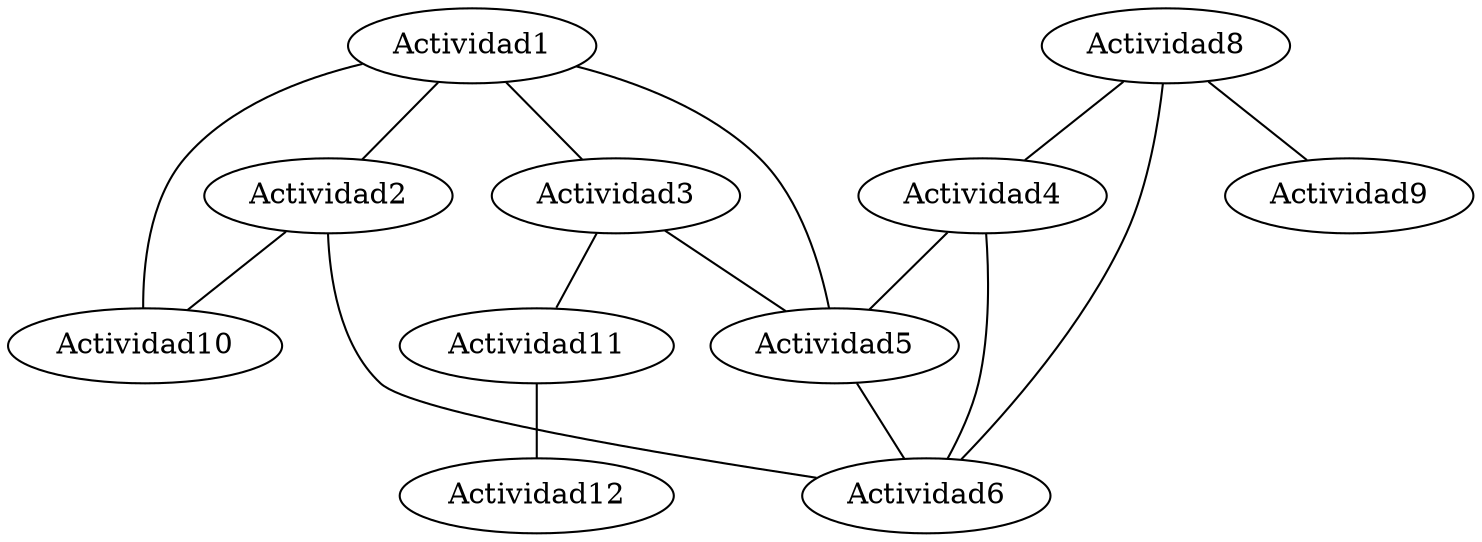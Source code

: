 strict graph G {
  1 [ color="black" label="Actividad1" ];
  2 [ color="black" label="Actividad2" ];
  3 [ color="black" label="Actividad10" ];
  4 [ color="black" label="Actividad3" ];
  5 [ color="black" label="Actividad5" ];
  6 [ color="black" label="Actividad8" ];
  7 [ color="black" label="Actividad4" ];
  8 [ color="black" label="Actividad6" ];
  9 [ color="black" label="Actividad9" ];
  10 [ color="black" label="Actividad11" ];
  11 [ color="black" label="Actividad12" ];
  1 -- 2 [ color="black" ];
  1 -- 3 [ color="black" ];
  2 -- 3 [ color="black" ];
  1 -- 4 [ color="black" ];
  1 -- 5 [ color="black" ];
  4 -- 5 [ color="black" ];
  6 -- 7 [ color="black" ];
  6 -- 8 [ color="black" ];
  7 -- 8 [ color="black" ];
  7 -- 5 [ color="black" ];
  5 -- 8 [ color="black" ];
  6 -- 9 [ color="black" ];
  4 -- 10 [ color="black" ];
  2 -- 8 [ color="black" ];
  10 -- 11 [ color="black" ];
}

